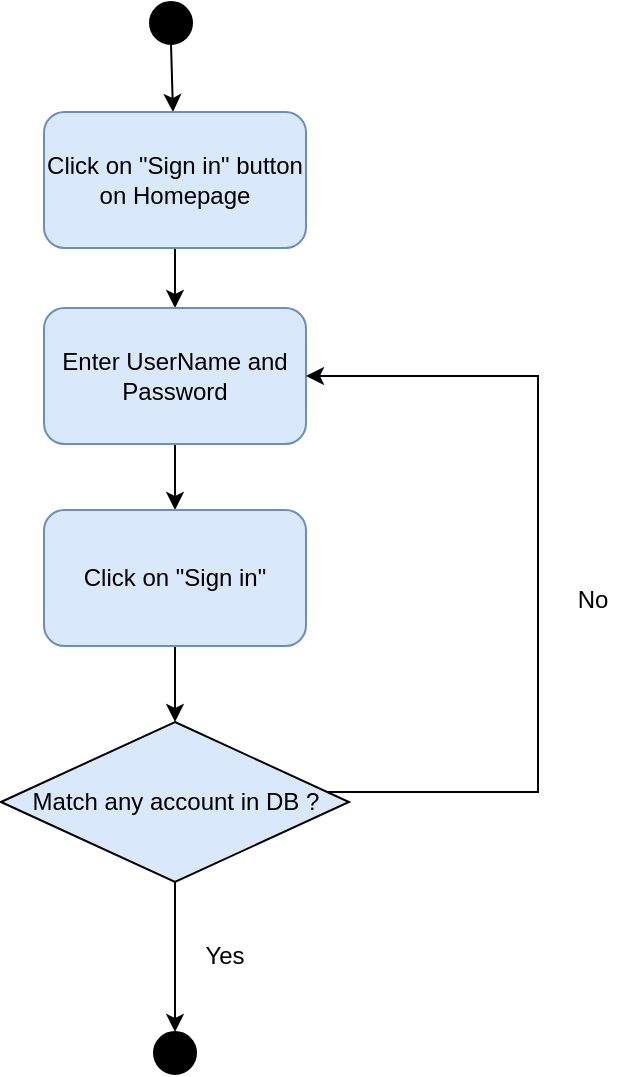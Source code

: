 <mxfile version="14.4.8" type="github">
  <diagram id="C5RBs43oDa-KdzZeNtuy" name="Page-1">
    <mxGraphModel dx="-454" dy="677" grid="0" gridSize="10" guides="1" tooltips="1" connect="1" arrows="1" fold="1" page="1" pageScale="1" pageWidth="827" pageHeight="1169" math="0" shadow="0">
      <root>
        <mxCell id="WIyWlLk6GJQsqaUBKTNV-0" />
        <mxCell id="WIyWlLk6GJQsqaUBKTNV-1" parent="WIyWlLk6GJQsqaUBKTNV-0" />
        <mxCell id="Wbr1c3uBm9LDeZdY-ZGH-1" value="" style="ellipse;whiteSpace=wrap;html=1;aspect=fixed;fillColor=#000000;" vertex="1" parent="WIyWlLk6GJQsqaUBKTNV-1">
          <mxGeometry x="1356" y="80" width="21" height="21" as="geometry" />
        </mxCell>
        <mxCell id="Wbr1c3uBm9LDeZdY-ZGH-2" value="" style="endArrow=classic;html=1;exitX=0.5;exitY=1;exitDx=0;exitDy=0;" edge="1" parent="WIyWlLk6GJQsqaUBKTNV-1" source="Wbr1c3uBm9LDeZdY-ZGH-1" target="Wbr1c3uBm9LDeZdY-ZGH-4">
          <mxGeometry width="50" height="50" relative="1" as="geometry">
            <mxPoint x="1079" y="286" as="sourcePoint" />
            <mxPoint x="1367" y="187" as="targetPoint" />
          </mxGeometry>
        </mxCell>
        <mxCell id="Wbr1c3uBm9LDeZdY-ZGH-12" style="edgeStyle=orthogonalEdgeStyle;rounded=0;orthogonalLoop=1;jettySize=auto;html=1;" edge="1" parent="WIyWlLk6GJQsqaUBKTNV-1" source="Wbr1c3uBm9LDeZdY-ZGH-4" target="Wbr1c3uBm9LDeZdY-ZGH-6">
          <mxGeometry relative="1" as="geometry" />
        </mxCell>
        <mxCell id="Wbr1c3uBm9LDeZdY-ZGH-4" value="Click on &quot;Sign in&quot; button&lt;br&gt;on Homepage" style="rounded=1;whiteSpace=wrap;html=1;fillColor=#dae8fc;strokeColor=#6c8ebf;" vertex="1" parent="WIyWlLk6GJQsqaUBKTNV-1">
          <mxGeometry x="1303" y="135" width="131" height="68" as="geometry" />
        </mxCell>
        <mxCell id="Wbr1c3uBm9LDeZdY-ZGH-5" value="" style="ellipse;whiteSpace=wrap;html=1;aspect=fixed;fillColor=#000000;" vertex="1" parent="WIyWlLk6GJQsqaUBKTNV-1">
          <mxGeometry x="1358" y="595" width="21" height="21" as="geometry" />
        </mxCell>
        <mxCell id="Wbr1c3uBm9LDeZdY-ZGH-13" style="edgeStyle=orthogonalEdgeStyle;rounded=0;orthogonalLoop=1;jettySize=auto;html=1;" edge="1" parent="WIyWlLk6GJQsqaUBKTNV-1" source="Wbr1c3uBm9LDeZdY-ZGH-6" target="Wbr1c3uBm9LDeZdY-ZGH-7">
          <mxGeometry relative="1" as="geometry" />
        </mxCell>
        <mxCell id="Wbr1c3uBm9LDeZdY-ZGH-6" value="Enter UserName and Password" style="rounded=1;whiteSpace=wrap;html=1;fillColor=#dae8fc;strokeColor=#6c8ebf;" vertex="1" parent="WIyWlLk6GJQsqaUBKTNV-1">
          <mxGeometry x="1303" y="233" width="131" height="68" as="geometry" />
        </mxCell>
        <mxCell id="Wbr1c3uBm9LDeZdY-ZGH-14" style="edgeStyle=orthogonalEdgeStyle;rounded=0;orthogonalLoop=1;jettySize=auto;html=1;" edge="1" parent="WIyWlLk6GJQsqaUBKTNV-1" source="Wbr1c3uBm9LDeZdY-ZGH-7" target="Wbr1c3uBm9LDeZdY-ZGH-9">
          <mxGeometry relative="1" as="geometry" />
        </mxCell>
        <mxCell id="Wbr1c3uBm9LDeZdY-ZGH-7" value="Click on &quot;Sign in&quot;" style="rounded=1;whiteSpace=wrap;html=1;fillColor=#dae8fc;strokeColor=#6c8ebf;" vertex="1" parent="WIyWlLk6GJQsqaUBKTNV-1">
          <mxGeometry x="1303" y="334" width="131" height="68" as="geometry" />
        </mxCell>
        <mxCell id="Wbr1c3uBm9LDeZdY-ZGH-10" style="edgeStyle=orthogonalEdgeStyle;rounded=0;orthogonalLoop=1;jettySize=auto;html=1;entryX=1;entryY=0.5;entryDx=0;entryDy=0;" edge="1" parent="WIyWlLk6GJQsqaUBKTNV-1" source="Wbr1c3uBm9LDeZdY-ZGH-9" target="Wbr1c3uBm9LDeZdY-ZGH-6">
          <mxGeometry relative="1" as="geometry">
            <Array as="points">
              <mxPoint x="1550" y="475" />
              <mxPoint x="1550" y="267" />
            </Array>
          </mxGeometry>
        </mxCell>
        <mxCell id="Wbr1c3uBm9LDeZdY-ZGH-15" style="edgeStyle=orthogonalEdgeStyle;rounded=0;orthogonalLoop=1;jettySize=auto;html=1;entryX=0.5;entryY=0;entryDx=0;entryDy=0;" edge="1" parent="WIyWlLk6GJQsqaUBKTNV-1" source="Wbr1c3uBm9LDeZdY-ZGH-9" target="Wbr1c3uBm9LDeZdY-ZGH-5">
          <mxGeometry relative="1" as="geometry" />
        </mxCell>
        <mxCell id="Wbr1c3uBm9LDeZdY-ZGH-9" value="Match any account in DB ?" style="rhombus;whiteSpace=wrap;html=1;fillColor=#DAE8FC;" vertex="1" parent="WIyWlLk6GJQsqaUBKTNV-1">
          <mxGeometry x="1281.5" y="440" width="174" height="80" as="geometry" />
        </mxCell>
        <mxCell id="Wbr1c3uBm9LDeZdY-ZGH-11" value="No" style="text;html=1;align=center;verticalAlign=middle;resizable=0;points=[];autosize=1;" vertex="1" parent="WIyWlLk6GJQsqaUBKTNV-1">
          <mxGeometry x="1564" y="370" width="25" height="18" as="geometry" />
        </mxCell>
        <mxCell id="Wbr1c3uBm9LDeZdY-ZGH-16" value="Yes" style="text;html=1;align=center;verticalAlign=middle;resizable=0;points=[];autosize=1;" vertex="1" parent="WIyWlLk6GJQsqaUBKTNV-1">
          <mxGeometry x="1378" y="548" width="30" height="18" as="geometry" />
        </mxCell>
      </root>
    </mxGraphModel>
  </diagram>
</mxfile>
